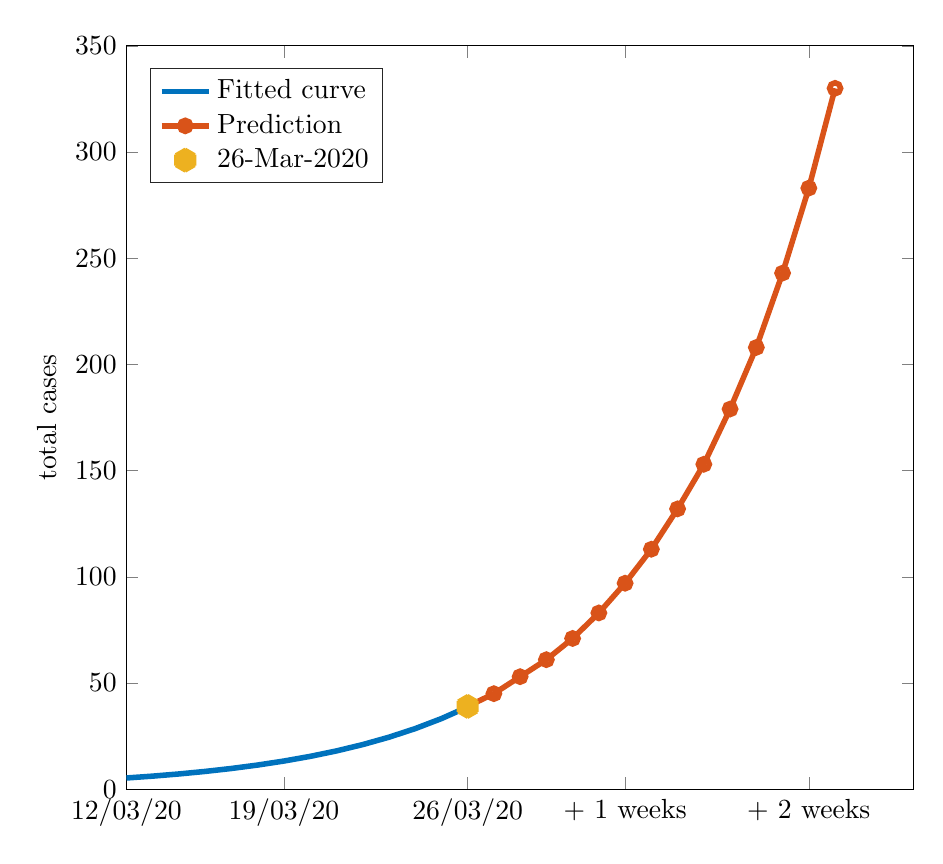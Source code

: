 % This file was created by matlab2tikz.
% Minimal pgfplots version: 1.3
%
\definecolor{mycolor1}{rgb}{0.0,0.447,0.741}%
\definecolor{mycolor2}{rgb}{0.85,0.325,0.098}%
\definecolor{mycolor3}{rgb}{0.929,0.694,0.125}%
%
\begin{tikzpicture}

\begin{axis}[%
width=10cm,
height=9.442cm,
at={(0cm,0cm)},
scale only axis,
xmin=0,
xmax=30,
xtick={0,6,13,19,26},
xticklabels={{12/03/20},{19/03/20},{26/03/20},{+ 1 weeks},{+ 2 weeks}},
ymin=0,
ymax=350,
ylabel={total cases},
legend style={at={(0.03,0.97)},anchor=north west,legend cell align=left,align=left,draw=white!15!black}
]
\addplot [color=mycolor1,solid,line width=2.0pt]
  table[row sep=crcr]{%
0	5.309\\
1	6.186\\
2	7.208\\
3	8.399\\
4	9.786\\
5	11.403\\
6	13.287\\
7	15.482\\
8	18.041\\
9	21.021\\
10	24.494\\
11	28.541\\
12	33.257\\
13	38.752\\
};
\addlegendentry{Fitted curve};

\addplot [color=mycolor2,solid,line width=2.0pt,mark=o,mark options={solid}]
  table[row sep=crcr]{%
13	39\\
14	45\\
15	53\\
16	61\\
17	71\\
18	83\\
19	97\\
20	113\\
21	132\\
22	153\\
23	179\\
24	208\\
25	243\\
26	283\\
27	330\\
};
\addlegendentry{Prediction};

\addplot [color=mycolor3,line width=8.0pt,only marks,mark=asterisk,mark options={solid}]
  table[row sep=crcr]{%
13	39\\
};
\addlegendentry{26-Mar-2020};

\end{axis}
\end{tikzpicture}%